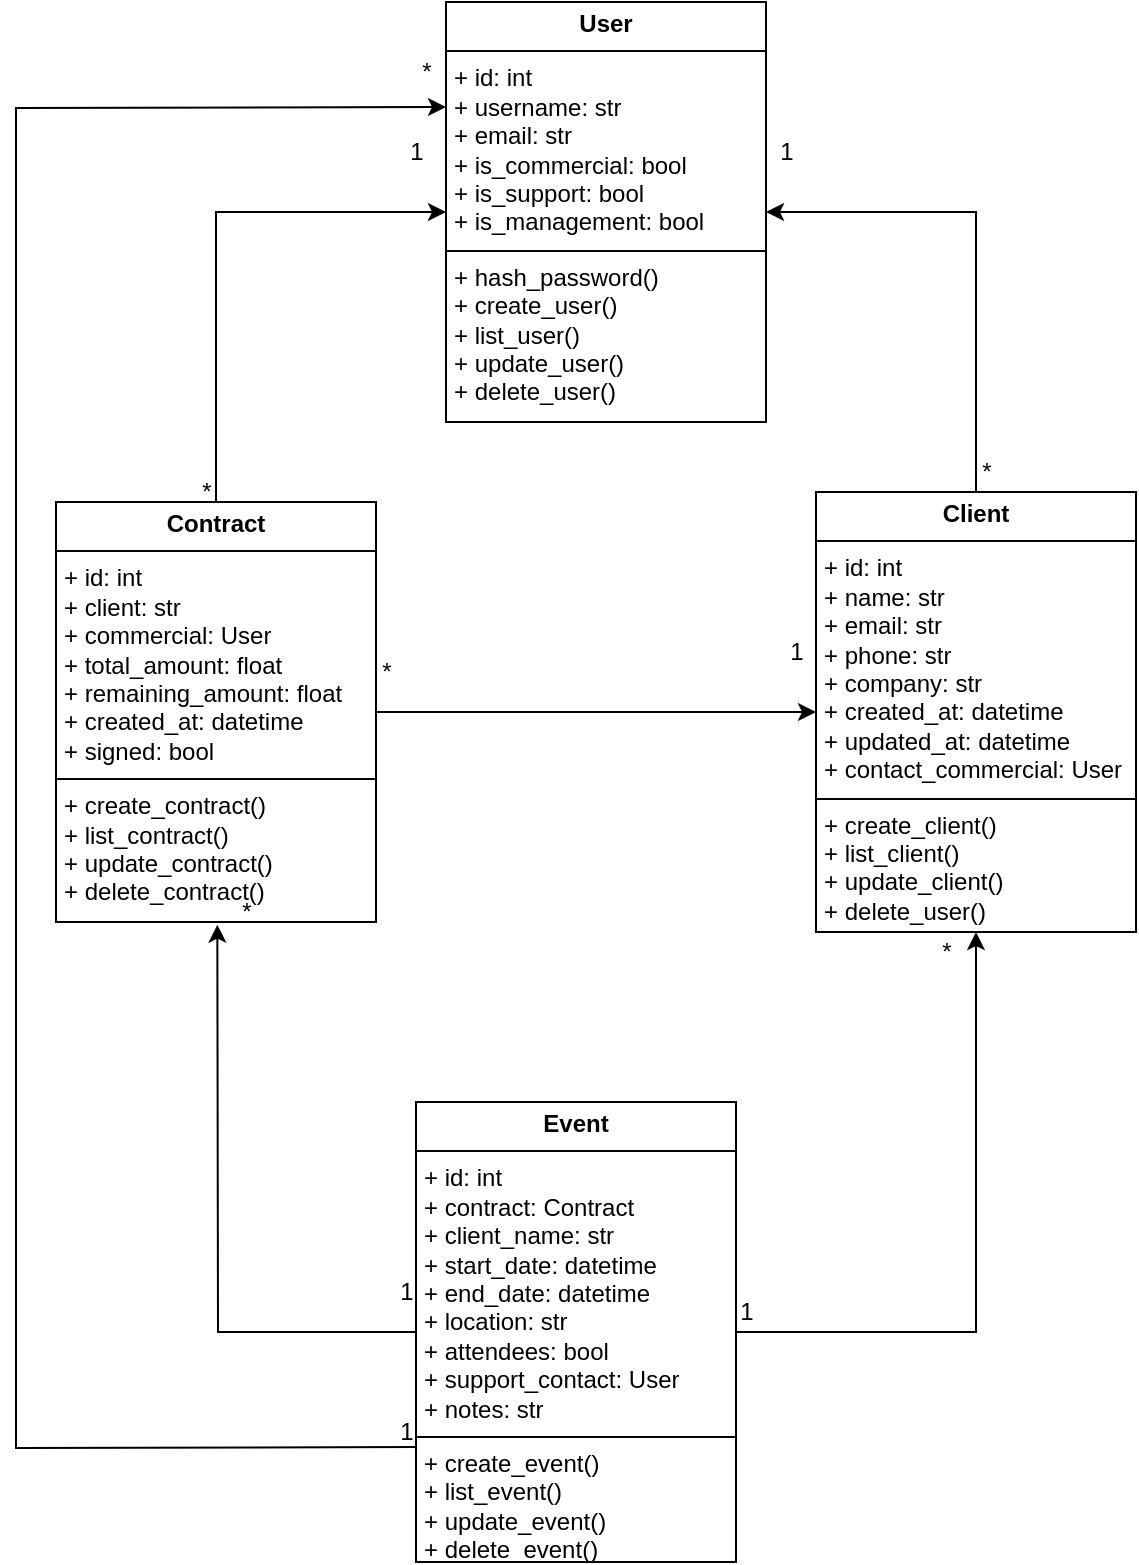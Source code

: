 <mxfile version="26.2.14">
  <diagram name="Page-1" id="2M1tRfpNBBglX-NNmwF5">
    <mxGraphModel dx="2066" dy="1109" grid="1" gridSize="10" guides="1" tooltips="1" connect="1" arrows="1" fold="1" page="1" pageScale="1" pageWidth="1169" pageHeight="827" math="0" shadow="0">
      <root>
        <mxCell id="0" />
        <mxCell id="1" parent="0" />
        <mxCell id="fpDSfz5XL7jFSQ9NY86C-1" value="&lt;p style=&quot;margin:0px;margin-top:4px;text-align:center;&quot;&gt;&lt;b&gt;User&lt;/b&gt;&lt;/p&gt;&lt;hr size=&quot;1&quot; style=&quot;border-style:solid;&quot;&gt;&lt;p style=&quot;margin:0px;margin-left:4px;&quot;&gt;+ id: int&lt;/p&gt;&lt;p style=&quot;margin:0px;margin-left:4px;&quot;&gt;+ username: str&lt;/p&gt;&lt;p style=&quot;margin:0px;margin-left:4px;&quot;&gt;+ email: str&lt;/p&gt;&lt;p style=&quot;margin:0px;margin-left:4px;&quot;&gt;+ is_commercial: bool&lt;/p&gt;&lt;p style=&quot;margin:0px;margin-left:4px;&quot;&gt;+ is_support: bool&lt;/p&gt;&lt;p style=&quot;margin:0px;margin-left:4px;&quot;&gt;+ is_management: bool&lt;/p&gt;&lt;hr size=&quot;1&quot; style=&quot;border-style:solid;&quot;&gt;&lt;p style=&quot;margin:0px;margin-left:4px;&quot;&gt;+ hash_password()&lt;/p&gt;&lt;p style=&quot;margin:0px;margin-left:4px;&quot;&gt;+ create_user()&lt;/p&gt;&lt;p style=&quot;margin:0px;margin-left:4px;&quot;&gt;+ list_user()&lt;/p&gt;&lt;p style=&quot;margin:0px;margin-left:4px;&quot;&gt;+ update_user()&lt;/p&gt;&lt;p style=&quot;margin:0px;margin-left:4px;&quot;&gt;+ delete_user()&lt;/p&gt;" style="verticalAlign=top;align=left;overflow=fill;html=1;whiteSpace=wrap;" parent="1" vertex="1">
          <mxGeometry x="425" y="30" width="160" height="210" as="geometry" />
        </mxCell>
        <mxCell id="fpDSfz5XL7jFSQ9NY86C-2" value="&lt;p style=&quot;margin:0px;margin-top:4px;text-align:center;&quot;&gt;&lt;b&gt;Client&lt;/b&gt;&lt;/p&gt;&lt;hr size=&quot;1&quot; style=&quot;border-style:solid;&quot;&gt;&lt;p style=&quot;margin:0px;margin-left:4px;&quot;&gt;+ id: int&lt;/p&gt;&lt;p style=&quot;margin:0px;margin-left:4px;&quot;&gt;+ name: str&lt;/p&gt;&lt;p style=&quot;margin:0px;margin-left:4px;&quot;&gt;+ email: str&lt;/p&gt;&lt;p style=&quot;margin:0px;margin-left:4px;&quot;&gt;+ phone: str&lt;/p&gt;&lt;p style=&quot;margin:0px;margin-left:4px;&quot;&gt;+ company: str&lt;/p&gt;&lt;p style=&quot;margin:0px;margin-left:4px;&quot;&gt;+ created_at: datetime&lt;/p&gt;&lt;p style=&quot;margin:0px;margin-left:4px;&quot;&gt;+ updated_at: datetime&lt;/p&gt;&lt;p style=&quot;margin:0px;margin-left:4px;&quot;&gt;+ contact_commercial: User&lt;/p&gt;&lt;hr size=&quot;1&quot; style=&quot;border-style:solid;&quot;&gt;&lt;p style=&quot;margin:0px;margin-left:4px;&quot;&gt;+ create_client()&lt;/p&gt;&lt;p style=&quot;margin:0px;margin-left:4px;&quot;&gt;+ list_client()&lt;/p&gt;&lt;p style=&quot;margin:0px;margin-left:4px;&quot;&gt;+ update_client()&lt;/p&gt;&lt;p style=&quot;margin:0px;margin-left:4px;&quot;&gt;+ delete_user()&lt;/p&gt;" style="verticalAlign=top;align=left;overflow=fill;html=1;whiteSpace=wrap;" parent="1" vertex="1">
          <mxGeometry x="610" y="275" width="160" height="220" as="geometry" />
        </mxCell>
        <mxCell id="fpDSfz5XL7jFSQ9NY86C-3" value="&lt;p style=&quot;margin:0px;margin-top:4px;text-align:center;&quot;&gt;&lt;b&gt;Contract&lt;/b&gt;&lt;/p&gt;&lt;hr size=&quot;1&quot; style=&quot;border-style:solid;&quot;&gt;&lt;p style=&quot;margin:0px;margin-left:4px;&quot;&gt;+ id: int&lt;/p&gt;&lt;p style=&quot;margin:0px;margin-left:4px;&quot;&gt;+ client: str&lt;/p&gt;&lt;p style=&quot;margin:0px;margin-left:4px;&quot;&gt;+ commercial: User&lt;/p&gt;&lt;p style=&quot;margin:0px;margin-left:4px;&quot;&gt;+ total_amount: float&lt;/p&gt;&lt;p style=&quot;margin:0px;margin-left:4px;&quot;&gt;+ remaining_amount: float&lt;/p&gt;&lt;p style=&quot;margin:0px;margin-left:4px;&quot;&gt;+ created_at: datetime&lt;/p&gt;&lt;p style=&quot;margin:0px;margin-left:4px;&quot;&gt;+ signed: bool&lt;/p&gt;&lt;hr size=&quot;1&quot; style=&quot;border-style:solid;&quot;&gt;&lt;p style=&quot;margin:0px;margin-left:4px;&quot;&gt;+ create_contract()&lt;/p&gt;&lt;p style=&quot;margin:0px;margin-left:4px;&quot;&gt;+ list_contract()&lt;/p&gt;&lt;p style=&quot;margin:0px;margin-left:4px;&quot;&gt;+ update_contract()&lt;/p&gt;&lt;p style=&quot;margin:0px;margin-left:4px;&quot;&gt;+ delete_contract()&lt;/p&gt;" style="verticalAlign=top;align=left;overflow=fill;html=1;whiteSpace=wrap;" parent="1" vertex="1">
          <mxGeometry x="230" y="280" width="160" height="210" as="geometry" />
        </mxCell>
        <mxCell id="fpDSfz5XL7jFSQ9NY86C-4" value="&lt;p style=&quot;margin:0px;margin-top:4px;text-align:center;&quot;&gt;&lt;b&gt;Event&lt;/b&gt;&lt;/p&gt;&lt;hr size=&quot;1&quot; style=&quot;border-style:solid;&quot;&gt;&lt;p style=&quot;margin:0px;margin-left:4px;&quot;&gt;+ id: int&lt;/p&gt;&lt;p style=&quot;margin:0px;margin-left:4px;&quot;&gt;+ contract: Contract&lt;/p&gt;&lt;p style=&quot;margin:0px;margin-left:4px;&quot;&gt;+ client_name: str&lt;/p&gt;&lt;p style=&quot;margin:0px;margin-left:4px;&quot;&gt;+ start_date: datetime&lt;/p&gt;&lt;p style=&quot;margin:0px;margin-left:4px;&quot;&gt;+ end_date: datetime&lt;/p&gt;&lt;p style=&quot;margin:0px;margin-left:4px;&quot;&gt;+ location: str&lt;/p&gt;&lt;p style=&quot;margin:0px;margin-left:4px;&quot;&gt;+ attendees: bool&lt;/p&gt;&lt;p style=&quot;margin:0px;margin-left:4px;&quot;&gt;+ support_contact: User&lt;/p&gt;&lt;p style=&quot;margin:0px;margin-left:4px;&quot;&gt;+ notes: str&lt;/p&gt;&lt;hr size=&quot;1&quot; style=&quot;border-style:solid;&quot;&gt;&lt;p style=&quot;margin:0px;margin-left:4px;&quot;&gt;+ create_event()&lt;/p&gt;&lt;p style=&quot;margin:0px;margin-left:4px;&quot;&gt;+ list_event()&lt;/p&gt;&lt;p style=&quot;margin:0px;margin-left:4px;&quot;&gt;+ update_event()&lt;/p&gt;&lt;p style=&quot;margin:0px;margin-left:4px;&quot;&gt;+ delete_event()&lt;/p&gt;" style="verticalAlign=top;align=left;overflow=fill;html=1;whiteSpace=wrap;" parent="1" vertex="1">
          <mxGeometry x="410" y="580" width="160" height="230" as="geometry" />
        </mxCell>
        <mxCell id="fpDSfz5XL7jFSQ9NY86C-7" value="1" style="text;html=1;align=center;verticalAlign=middle;resizable=0;points=[];autosize=1;strokeColor=none;fillColor=none;" parent="1" vertex="1">
          <mxGeometry x="585" y="340" width="30" height="30" as="geometry" />
        </mxCell>
        <mxCell id="fpDSfz5XL7jFSQ9NY86C-9" value="*" style="text;html=1;align=center;verticalAlign=middle;resizable=0;points=[];autosize=1;strokeColor=none;fillColor=none;" parent="1" vertex="1">
          <mxGeometry x="380" y="350" width="30" height="30" as="geometry" />
        </mxCell>
        <mxCell id="kQZVZu7NAgXbjcA_zGDl-4" value="" style="endArrow=classic;html=1;rounded=0;entryX=1;entryY=0.5;entryDx=0;entryDy=0;exitX=0.5;exitY=0;exitDx=0;exitDy=0;" edge="1" parent="1" source="fpDSfz5XL7jFSQ9NY86C-2" target="fpDSfz5XL7jFSQ9NY86C-1">
          <mxGeometry width="50" height="50" relative="1" as="geometry">
            <mxPoint x="660" y="180" as="sourcePoint" />
            <mxPoint x="710" y="130" as="targetPoint" />
            <Array as="points">
              <mxPoint x="690" y="135" />
            </Array>
          </mxGeometry>
        </mxCell>
        <mxCell id="kQZVZu7NAgXbjcA_zGDl-7" value="" style="endArrow=classic;html=1;rounded=0;entryX=0;entryY=0.5;entryDx=0;entryDy=0;exitX=0.5;exitY=0;exitDx=0;exitDy=0;" edge="1" parent="1" source="fpDSfz5XL7jFSQ9NY86C-3" target="fpDSfz5XL7jFSQ9NY86C-1">
          <mxGeometry width="50" height="50" relative="1" as="geometry">
            <mxPoint x="140" y="250" as="sourcePoint" />
            <mxPoint x="190" y="200" as="targetPoint" />
            <Array as="points">
              <mxPoint x="310" y="135" />
            </Array>
          </mxGeometry>
        </mxCell>
        <mxCell id="kQZVZu7NAgXbjcA_zGDl-8" value="" style="endArrow=classic;html=1;rounded=0;exitX=1;exitY=0.5;exitDx=0;exitDy=0;entryX=0;entryY=0.5;entryDx=0;entryDy=0;" edge="1" parent="1" source="fpDSfz5XL7jFSQ9NY86C-3" target="fpDSfz5XL7jFSQ9NY86C-2">
          <mxGeometry width="50" height="50" relative="1" as="geometry">
            <mxPoint x="560" y="590" as="sourcePoint" />
            <mxPoint x="610" y="540" as="targetPoint" />
          </mxGeometry>
        </mxCell>
        <mxCell id="kQZVZu7NAgXbjcA_zGDl-9" value="*" style="text;html=1;align=center;verticalAlign=middle;resizable=0;points=[];autosize=1;strokeColor=none;fillColor=none;" vertex="1" parent="1">
          <mxGeometry x="290" y="260" width="30" height="30" as="geometry" />
        </mxCell>
        <mxCell id="kQZVZu7NAgXbjcA_zGDl-10" value="1" style="text;html=1;align=center;verticalAlign=middle;resizable=0;points=[];autosize=1;strokeColor=none;fillColor=none;" vertex="1" parent="1">
          <mxGeometry x="395" y="90" width="30" height="30" as="geometry" />
        </mxCell>
        <mxCell id="kQZVZu7NAgXbjcA_zGDl-11" value="" style="endArrow=classic;html=1;rounded=0;entryX=0.5;entryY=1;entryDx=0;entryDy=0;exitX=1;exitY=0.5;exitDx=0;exitDy=0;" edge="1" parent="1" source="fpDSfz5XL7jFSQ9NY86C-4" target="fpDSfz5XL7jFSQ9NY86C-2">
          <mxGeometry width="50" height="50" relative="1" as="geometry">
            <mxPoint x="630" y="620" as="sourcePoint" />
            <mxPoint x="680" y="570" as="targetPoint" />
            <Array as="points">
              <mxPoint x="690" y="695" />
            </Array>
          </mxGeometry>
        </mxCell>
        <mxCell id="kQZVZu7NAgXbjcA_zGDl-12" value="" style="endArrow=classic;html=1;rounded=0;exitX=0;exitY=0.5;exitDx=0;exitDy=0;entryX=0.022;entryY=0.711;entryDx=0;entryDy=0;entryPerimeter=0;" edge="1" parent="1" source="fpDSfz5XL7jFSQ9NY86C-4" target="kQZVZu7NAgXbjcA_zGDl-15">
          <mxGeometry width="50" height="50" relative="1" as="geometry">
            <mxPoint x="460" y="590" as="sourcePoint" />
            <mxPoint x="510" y="540" as="targetPoint" />
            <Array as="points">
              <mxPoint x="311" y="695" />
            </Array>
          </mxGeometry>
        </mxCell>
        <mxCell id="kQZVZu7NAgXbjcA_zGDl-13" value="" style="endArrow=classic;html=1;rounded=0;exitX=0;exitY=0.75;exitDx=0;exitDy=0;entryX=0;entryY=0.25;entryDx=0;entryDy=0;" edge="1" parent="1" source="fpDSfz5XL7jFSQ9NY86C-4" target="fpDSfz5XL7jFSQ9NY86C-1">
          <mxGeometry width="50" height="50" relative="1" as="geometry">
            <mxPoint x="460" y="610" as="sourcePoint" />
            <mxPoint x="210" y="80" as="targetPoint" />
            <Array as="points">
              <mxPoint x="210" y="753" />
              <mxPoint x="210" y="83" />
            </Array>
          </mxGeometry>
        </mxCell>
        <mxCell id="kQZVZu7NAgXbjcA_zGDl-14" value="1" style="text;html=1;align=center;verticalAlign=middle;resizable=0;points=[];autosize=1;strokeColor=none;fillColor=none;" vertex="1" parent="1">
          <mxGeometry x="390" y="660" width="30" height="30" as="geometry" />
        </mxCell>
        <mxCell id="kQZVZu7NAgXbjcA_zGDl-15" value="*" style="text;html=1;align=center;verticalAlign=middle;resizable=0;points=[];autosize=1;strokeColor=none;fillColor=none;" vertex="1" parent="1">
          <mxGeometry x="310" y="470" width="30" height="30" as="geometry" />
        </mxCell>
        <mxCell id="kQZVZu7NAgXbjcA_zGDl-16" value="*" style="text;html=1;align=center;verticalAlign=middle;resizable=0;points=[];autosize=1;strokeColor=none;fillColor=none;" vertex="1" parent="1">
          <mxGeometry x="660" y="490" width="30" height="30" as="geometry" />
        </mxCell>
        <mxCell id="kQZVZu7NAgXbjcA_zGDl-17" value="1" style="text;html=1;align=center;verticalAlign=middle;resizable=0;points=[];autosize=1;strokeColor=none;fillColor=none;" vertex="1" parent="1">
          <mxGeometry x="560" y="670" width="30" height="30" as="geometry" />
        </mxCell>
        <mxCell id="kQZVZu7NAgXbjcA_zGDl-18" value="1" style="text;html=1;align=center;verticalAlign=middle;resizable=0;points=[];autosize=1;strokeColor=none;fillColor=none;" vertex="1" parent="1">
          <mxGeometry x="390" y="730" width="30" height="30" as="geometry" />
        </mxCell>
        <mxCell id="kQZVZu7NAgXbjcA_zGDl-19" value="*" style="text;html=1;align=center;verticalAlign=middle;resizable=0;points=[];autosize=1;strokeColor=none;fillColor=none;" vertex="1" parent="1">
          <mxGeometry x="400" y="50" width="30" height="30" as="geometry" />
        </mxCell>
        <mxCell id="kQZVZu7NAgXbjcA_zGDl-20" value="1" style="text;html=1;align=center;verticalAlign=middle;resizable=0;points=[];autosize=1;strokeColor=none;fillColor=none;" vertex="1" parent="1">
          <mxGeometry x="580" y="90" width="30" height="30" as="geometry" />
        </mxCell>
        <mxCell id="kQZVZu7NAgXbjcA_zGDl-21" value="*" style="text;html=1;align=center;verticalAlign=middle;resizable=0;points=[];autosize=1;strokeColor=none;fillColor=none;" vertex="1" parent="1">
          <mxGeometry x="680" y="250" width="30" height="30" as="geometry" />
        </mxCell>
      </root>
    </mxGraphModel>
  </diagram>
</mxfile>
